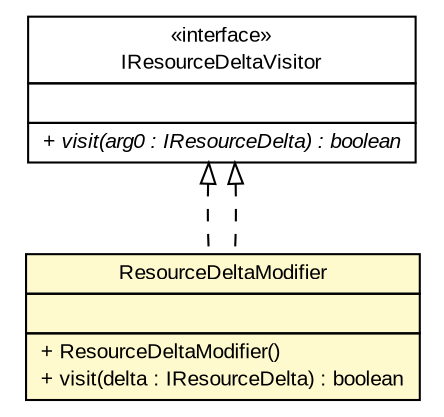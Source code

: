 #!/usr/local/bin/dot
#
# Class diagram 
# Generated by UMLGraph version R5_6-24-gf6e263 (http://www.umlgraph.org/)
#

digraph G {
	edge [fontname="arial",fontsize=10,labelfontname="arial",labelfontsize=10];
	node [fontname="arial",fontsize=10,shape=plaintext];
	nodesep=0.25;
	ranksep=0.5;
	// gov.sandia.cf.launcher.ResourceDeltaModifier
	c380346 [label=<<table title="gov.sandia.cf.launcher.ResourceDeltaModifier" border="0" cellborder="1" cellspacing="0" cellpadding="2" port="p" bgcolor="lemonChiffon" href="./ResourceDeltaModifier.html">
		<tr><td><table border="0" cellspacing="0" cellpadding="1">
<tr><td align="center" balign="center"> ResourceDeltaModifier </td></tr>
		</table></td></tr>
		<tr><td><table border="0" cellspacing="0" cellpadding="1">
<tr><td align="left" balign="left">  </td></tr>
		</table></td></tr>
		<tr><td><table border="0" cellspacing="0" cellpadding="1">
<tr><td align="left" balign="left"> + ResourceDeltaModifier() </td></tr>
<tr><td align="left" balign="left"> + visit(delta : IResourceDelta) : boolean </td></tr>
		</table></td></tr>
		</table>>, URL="./ResourceDeltaModifier.html", fontname="arial", fontcolor="black", fontsize=10.0];
	//gov.sandia.cf.launcher.ResourceDeltaModifier implements org.eclipse.core.resources.IResourceDeltaVisitor
	c380738:p -> c380346:p [dir=back,arrowtail=empty,style=dashed];
	//gov.sandia.cf.launcher.ResourceDeltaModifier implements org.eclipse.core.resources.IResourceDeltaVisitor
	c380738:p -> c380346:p [dir=back,arrowtail=empty,style=dashed];
	// org.eclipse.core.resources.IResourceDeltaVisitor
	c380738 [label=<<table title="org.eclipse.core.resources.IResourceDeltaVisitor" border="0" cellborder="1" cellspacing="0" cellpadding="2" port="p" href="http://java.sun.com/j2se/1.4.2/docs/api/org/eclipse/core/resources/IResourceDeltaVisitor.html">
		<tr><td><table border="0" cellspacing="0" cellpadding="1">
<tr><td align="center" balign="center"> &#171;interface&#187; </td></tr>
<tr><td align="center" balign="center"> IResourceDeltaVisitor </td></tr>
		</table></td></tr>
		<tr><td><table border="0" cellspacing="0" cellpadding="1">
<tr><td align="left" balign="left">  </td></tr>
		</table></td></tr>
		<tr><td><table border="0" cellspacing="0" cellpadding="1">
<tr><td align="left" balign="left"><font face="arial italic" point-size="10.0"> + visit(arg0 : IResourceDelta) : boolean </font></td></tr>
		</table></td></tr>
		</table>>, URL="http://java.sun.com/j2se/1.4.2/docs/api/org/eclipse/core/resources/IResourceDeltaVisitor.html", fontname="arial", fontcolor="black", fontsize=10.0];
}

